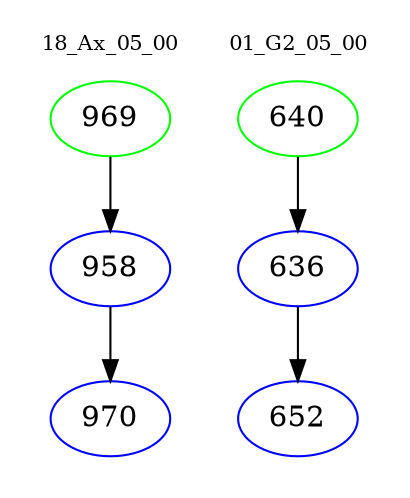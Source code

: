 digraph{
subgraph cluster_0 {
color = white
label = "18_Ax_05_00";
fontsize=10;
T0_969 [label="969", color="green"]
T0_969 -> T0_958 [color="black"]
T0_958 [label="958", color="blue"]
T0_958 -> T0_970 [color="black"]
T0_970 [label="970", color="blue"]
}
subgraph cluster_1 {
color = white
label = "01_G2_05_00";
fontsize=10;
T1_640 [label="640", color="green"]
T1_640 -> T1_636 [color="black"]
T1_636 [label="636", color="blue"]
T1_636 -> T1_652 [color="black"]
T1_652 [label="652", color="blue"]
}
}
